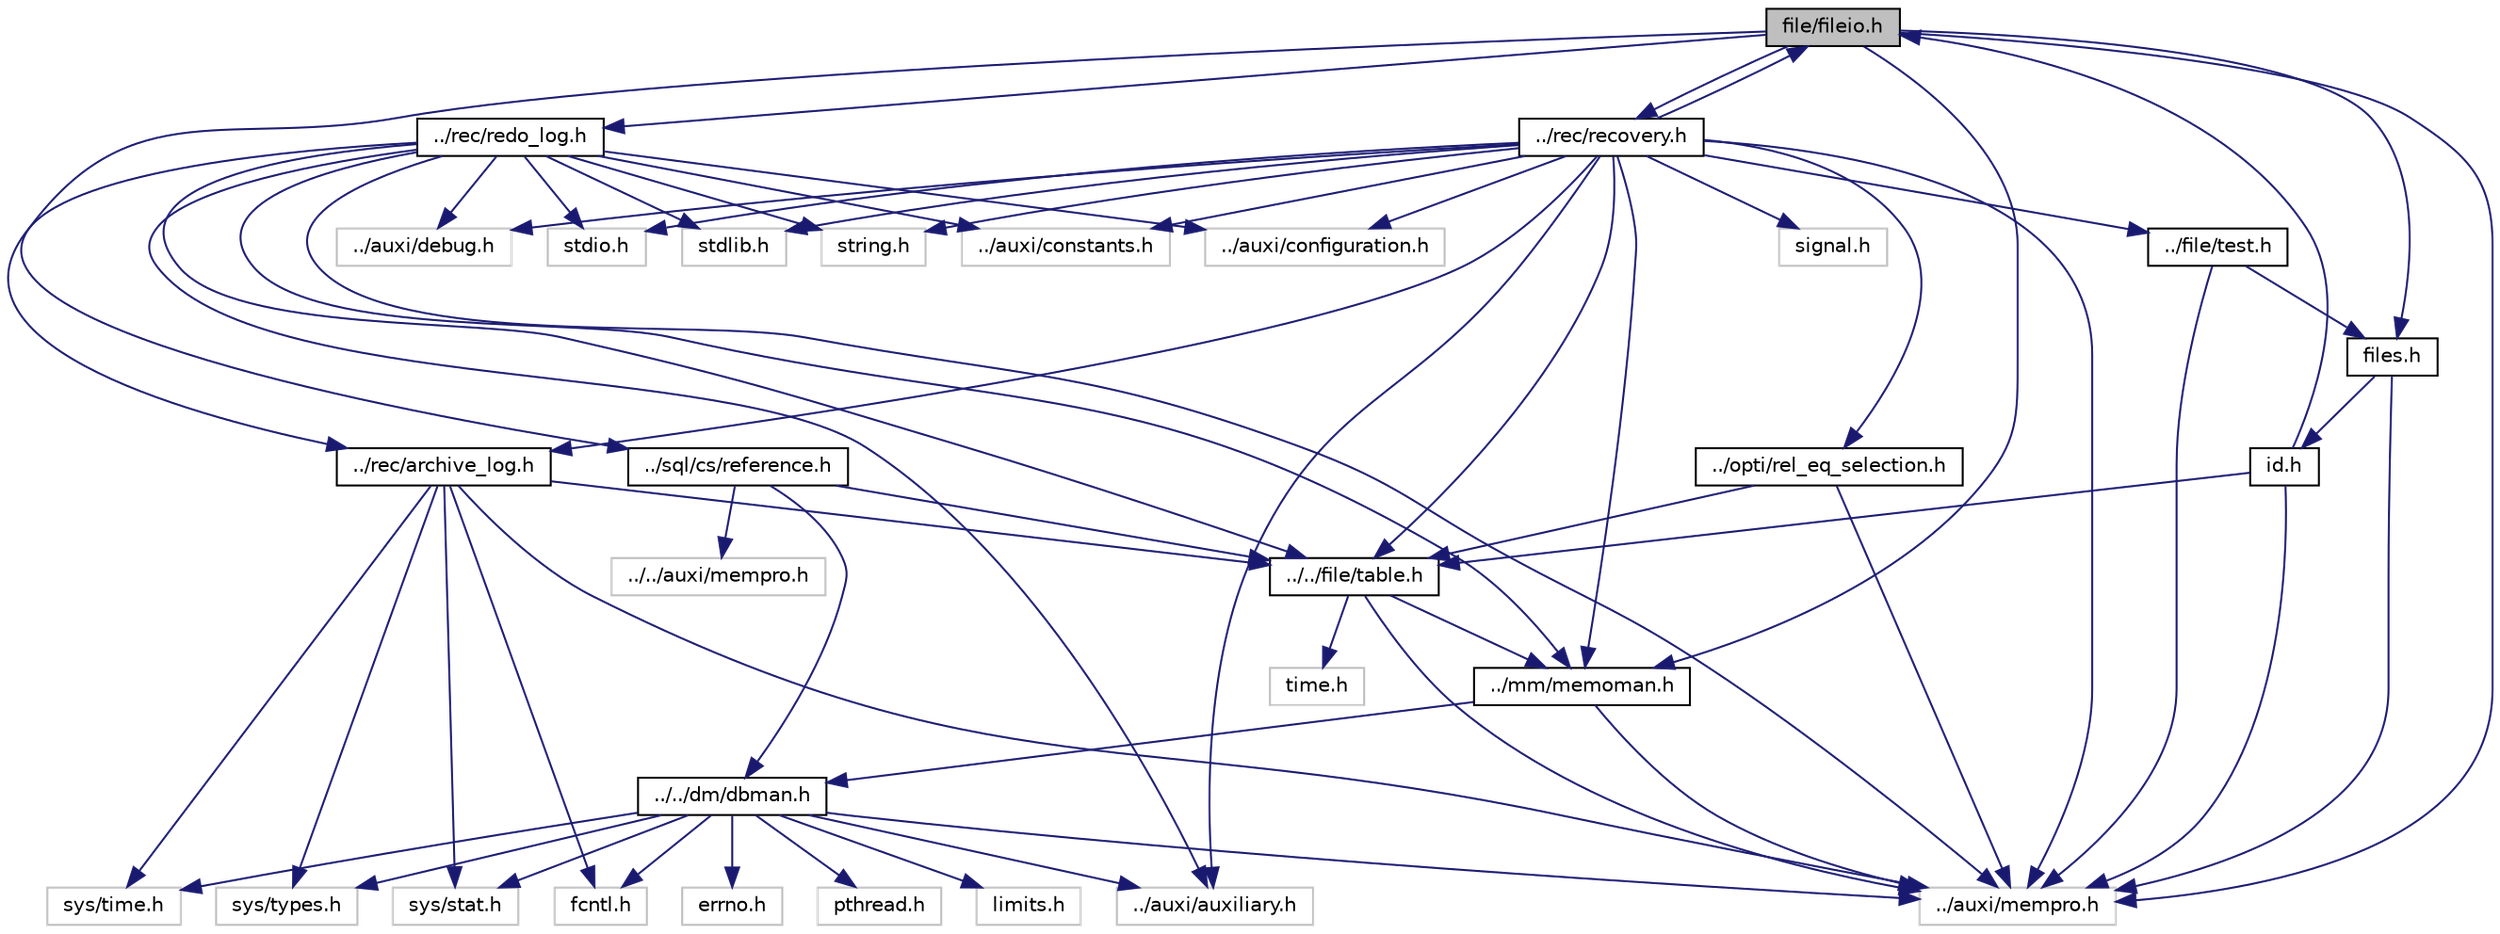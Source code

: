 digraph "file/fileio.h"
{
  bgcolor="transparent";
  edge [fontname="Helvetica",fontsize="10",labelfontname="Helvetica",labelfontsize="10"];
  node [fontname="Helvetica",fontsize="10",shape=record];
  Node1 [label="file/fileio.h",height=0.2,width=0.4,color="black", fillcolor="grey75", style="filled", fontcolor="black"];
  Node1 -> Node2 [color="midnightblue",fontsize="10",style="solid"];
  Node2 [label="../sql/cs/reference.h",height=0.2,width=0.4,color="black",URL="$reference_8h.html"];
  Node2 -> Node3 [color="midnightblue",fontsize="10",style="solid"];
  Node3 [label="../../dm/dbman.h",height=0.2,width=0.4,color="black",URL="$dbman_8h.html"];
  Node3 -> Node4 [color="midnightblue",fontsize="10",style="solid"];
  Node4 [label="../auxi/auxiliary.h",height=0.2,width=0.4,color="grey75"];
  Node3 -> Node5 [color="midnightblue",fontsize="10",style="solid"];
  Node5 [label="errno.h",height=0.2,width=0.4,color="grey75"];
  Node3 -> Node6 [color="midnightblue",fontsize="10",style="solid"];
  Node6 [label="pthread.h",height=0.2,width=0.4,color="grey75"];
  Node3 -> Node7 [color="midnightblue",fontsize="10",style="solid"];
  Node7 [label="sys/time.h",height=0.2,width=0.4,color="grey75"];
  Node3 -> Node8 [color="midnightblue",fontsize="10",style="solid"];
  Node8 [label="sys/types.h",height=0.2,width=0.4,color="grey75"];
  Node3 -> Node9 [color="midnightblue",fontsize="10",style="solid"];
  Node9 [label="sys/stat.h",height=0.2,width=0.4,color="grey75"];
  Node3 -> Node10 [color="midnightblue",fontsize="10",style="solid"];
  Node10 [label="fcntl.h",height=0.2,width=0.4,color="grey75"];
  Node3 -> Node11 [color="midnightblue",fontsize="10",style="solid"];
  Node11 [label="../auxi/mempro.h",height=0.2,width=0.4,color="grey75"];
  Node3 -> Node12 [color="midnightblue",fontsize="10",style="solid"];
  Node12 [label="limits.h",height=0.2,width=0.4,color="grey75"];
  Node2 -> Node13 [color="midnightblue",fontsize="10",style="solid"];
  Node13 [label="../../file/table.h",height=0.2,width=0.4,color="black",URL="$table_8h.html"];
  Node13 -> Node14 [color="midnightblue",fontsize="10",style="solid"];
  Node14 [label="../mm/memoman.h",height=0.2,width=0.4,color="black",URL="$memoman_8h.html"];
  Node14 -> Node3 [color="midnightblue",fontsize="10",style="solid"];
  Node14 -> Node11 [color="midnightblue",fontsize="10",style="solid"];
  Node13 -> Node11 [color="midnightblue",fontsize="10",style="solid"];
  Node13 -> Node15 [color="midnightblue",fontsize="10",style="solid"];
  Node15 [label="time.h",height=0.2,width=0.4,color="grey75"];
  Node2 -> Node16 [color="midnightblue",fontsize="10",style="solid"];
  Node16 [label="../../auxi/mempro.h",height=0.2,width=0.4,color="grey75"];
  Node1 -> Node14 [color="midnightblue",fontsize="10",style="solid"];
  Node1 -> Node17 [color="midnightblue",fontsize="10",style="solid"];
  Node17 [label="../rec/recovery.h",height=0.2,width=0.4,color="black",URL="$recovery_8h_source.html"];
  Node17 -> Node4 [color="midnightblue",fontsize="10",style="solid"];
  Node17 -> Node14 [color="midnightblue",fontsize="10",style="solid"];
  Node17 -> Node18 [color="midnightblue",fontsize="10",style="solid"];
  Node18 [label="../auxi/constants.h",height=0.2,width=0.4,color="grey75"];
  Node17 -> Node19 [color="midnightblue",fontsize="10",style="solid"];
  Node19 [label="../auxi/configuration.h",height=0.2,width=0.4,color="grey75"];
  Node17 -> Node20 [color="midnightblue",fontsize="10",style="solid"];
  Node20 [label="../auxi/debug.h",height=0.2,width=0.4,color="grey75"];
  Node17 -> Node21 [color="midnightblue",fontsize="10",style="solid"];
  Node21 [label="../rec/archive_log.h",height=0.2,width=0.4,color="black",URL="$archive__log_8h.html"];
  Node21 -> Node13 [color="midnightblue",fontsize="10",style="solid"];
  Node21 -> Node7 [color="midnightblue",fontsize="10",style="solid"];
  Node21 -> Node8 [color="midnightblue",fontsize="10",style="solid"];
  Node21 -> Node9 [color="midnightblue",fontsize="10",style="solid"];
  Node21 -> Node10 [color="midnightblue",fontsize="10",style="solid"];
  Node21 -> Node11 [color="midnightblue",fontsize="10",style="solid"];
  Node17 -> Node13 [color="midnightblue",fontsize="10",style="solid"];
  Node17 -> Node1 [color="midnightblue",fontsize="10",style="solid"];
  Node17 -> Node22 [color="midnightblue",fontsize="10",style="solid"];
  Node22 [label="../file/test.h",height=0.2,width=0.4,color="black",URL="$test_8h.html"];
  Node22 -> Node23 [color="midnightblue",fontsize="10",style="solid"];
  Node23 [label="files.h",height=0.2,width=0.4,color="black",URL="$files_8h.html"];
  Node23 -> Node24 [color="midnightblue",fontsize="10",style="solid"];
  Node24 [label="id.h",height=0.2,width=0.4,color="black",URL="$id_8h.html"];
  Node24 -> Node13 [color="midnightblue",fontsize="10",style="solid"];
  Node24 -> Node1 [color="midnightblue",fontsize="10",style="solid"];
  Node24 -> Node11 [color="midnightblue",fontsize="10",style="solid"];
  Node23 -> Node11 [color="midnightblue",fontsize="10",style="solid"];
  Node22 -> Node11 [color="midnightblue",fontsize="10",style="solid"];
  Node17 -> Node25 [color="midnightblue",fontsize="10",style="solid"];
  Node25 [label="../opti/rel_eq_selection.h",height=0.2,width=0.4,color="black",URL="$rel__eq__selection_8h.html"];
  Node25 -> Node13 [color="midnightblue",fontsize="10",style="solid"];
  Node25 -> Node11 [color="midnightblue",fontsize="10",style="solid"];
  Node17 -> Node11 [color="midnightblue",fontsize="10",style="solid"];
  Node17 -> Node26 [color="midnightblue",fontsize="10",style="solid"];
  Node26 [label="stdio.h",height=0.2,width=0.4,color="grey75"];
  Node17 -> Node27 [color="midnightblue",fontsize="10",style="solid"];
  Node27 [label="stdlib.h",height=0.2,width=0.4,color="grey75"];
  Node17 -> Node28 [color="midnightblue",fontsize="10",style="solid"];
  Node28 [label="string.h",height=0.2,width=0.4,color="grey75"];
  Node17 -> Node29 [color="midnightblue",fontsize="10",style="solid"];
  Node29 [label="signal.h",height=0.2,width=0.4,color="grey75"];
  Node1 -> Node30 [color="midnightblue",fontsize="10",style="solid"];
  Node30 [label="../rec/redo_log.h",height=0.2,width=0.4,color="black",URL="$redo__log_8h_source.html"];
  Node30 -> Node4 [color="midnightblue",fontsize="10",style="solid"];
  Node30 -> Node14 [color="midnightblue",fontsize="10",style="solid"];
  Node30 -> Node18 [color="midnightblue",fontsize="10",style="solid"];
  Node30 -> Node19 [color="midnightblue",fontsize="10",style="solid"];
  Node30 -> Node20 [color="midnightblue",fontsize="10",style="solid"];
  Node30 -> Node21 [color="midnightblue",fontsize="10",style="solid"];
  Node30 -> Node13 [color="midnightblue",fontsize="10",style="solid"];
  Node30 -> Node11 [color="midnightblue",fontsize="10",style="solid"];
  Node30 -> Node26 [color="midnightblue",fontsize="10",style="solid"];
  Node30 -> Node27 [color="midnightblue",fontsize="10",style="solid"];
  Node30 -> Node28 [color="midnightblue",fontsize="10",style="solid"];
  Node1 -> Node23 [color="midnightblue",fontsize="10",style="solid"];
  Node1 -> Node11 [color="midnightblue",fontsize="10",style="solid"];
}

